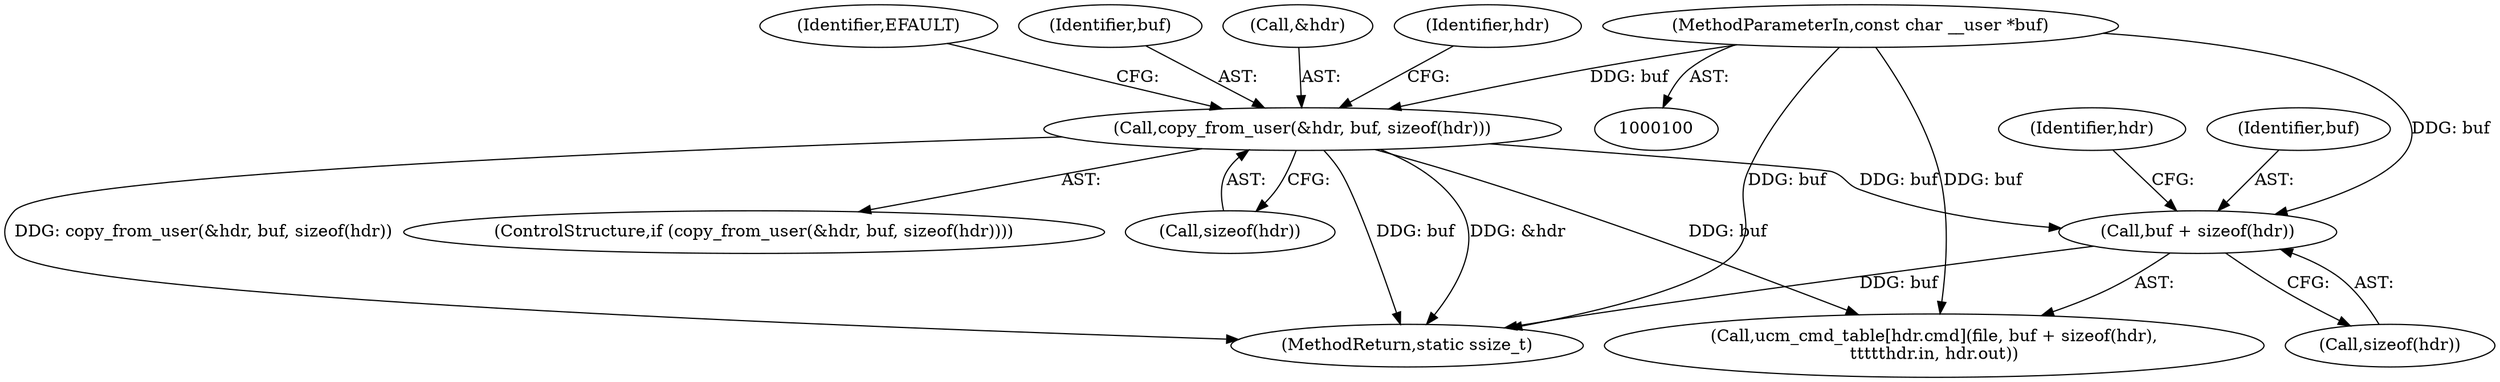 digraph "0_linux_e6bd18f57aad1a2d1ef40e646d03ed0f2515c9e3@API" {
"1000166" [label="(Call,buf + sizeof(hdr))"];
"1000131" [label="(Call,copy_from_user(&hdr, buf, sizeof(hdr)))"];
"1000102" [label="(MethodParameterIn,const char __user *buf)"];
"1000139" [label="(Identifier,EFAULT)"];
"1000166" [label="(Call,buf + sizeof(hdr))"];
"1000134" [label="(Identifier,buf)"];
"1000131" [label="(Call,copy_from_user(&hdr, buf, sizeof(hdr)))"];
"1000132" [label="(Call,&hdr)"];
"1000171" [label="(Identifier,hdr)"];
"1000168" [label="(Call,sizeof(hdr))"];
"1000184" [label="(MethodReturn,static ssize_t)"];
"1000164" [label="(Call,ucm_cmd_table[hdr.cmd](file, buf + sizeof(hdr),\n\t\t\t\t\thdr.in, hdr.out))"];
"1000102" [label="(MethodParameterIn,const char __user *buf)"];
"1000143" [label="(Identifier,hdr)"];
"1000135" [label="(Call,sizeof(hdr))"];
"1000130" [label="(ControlStructure,if (copy_from_user(&hdr, buf, sizeof(hdr))))"];
"1000167" [label="(Identifier,buf)"];
"1000166" -> "1000164"  [label="AST: "];
"1000166" -> "1000168"  [label="CFG: "];
"1000167" -> "1000166"  [label="AST: "];
"1000168" -> "1000166"  [label="AST: "];
"1000171" -> "1000166"  [label="CFG: "];
"1000166" -> "1000184"  [label="DDG: buf"];
"1000131" -> "1000166"  [label="DDG: buf"];
"1000102" -> "1000166"  [label="DDG: buf"];
"1000131" -> "1000130"  [label="AST: "];
"1000131" -> "1000135"  [label="CFG: "];
"1000132" -> "1000131"  [label="AST: "];
"1000134" -> "1000131"  [label="AST: "];
"1000135" -> "1000131"  [label="AST: "];
"1000139" -> "1000131"  [label="CFG: "];
"1000143" -> "1000131"  [label="CFG: "];
"1000131" -> "1000184"  [label="DDG: &hdr"];
"1000131" -> "1000184"  [label="DDG: buf"];
"1000131" -> "1000184"  [label="DDG: copy_from_user(&hdr, buf, sizeof(hdr))"];
"1000102" -> "1000131"  [label="DDG: buf"];
"1000131" -> "1000164"  [label="DDG: buf"];
"1000102" -> "1000100"  [label="AST: "];
"1000102" -> "1000184"  [label="DDG: buf"];
"1000102" -> "1000164"  [label="DDG: buf"];
}
